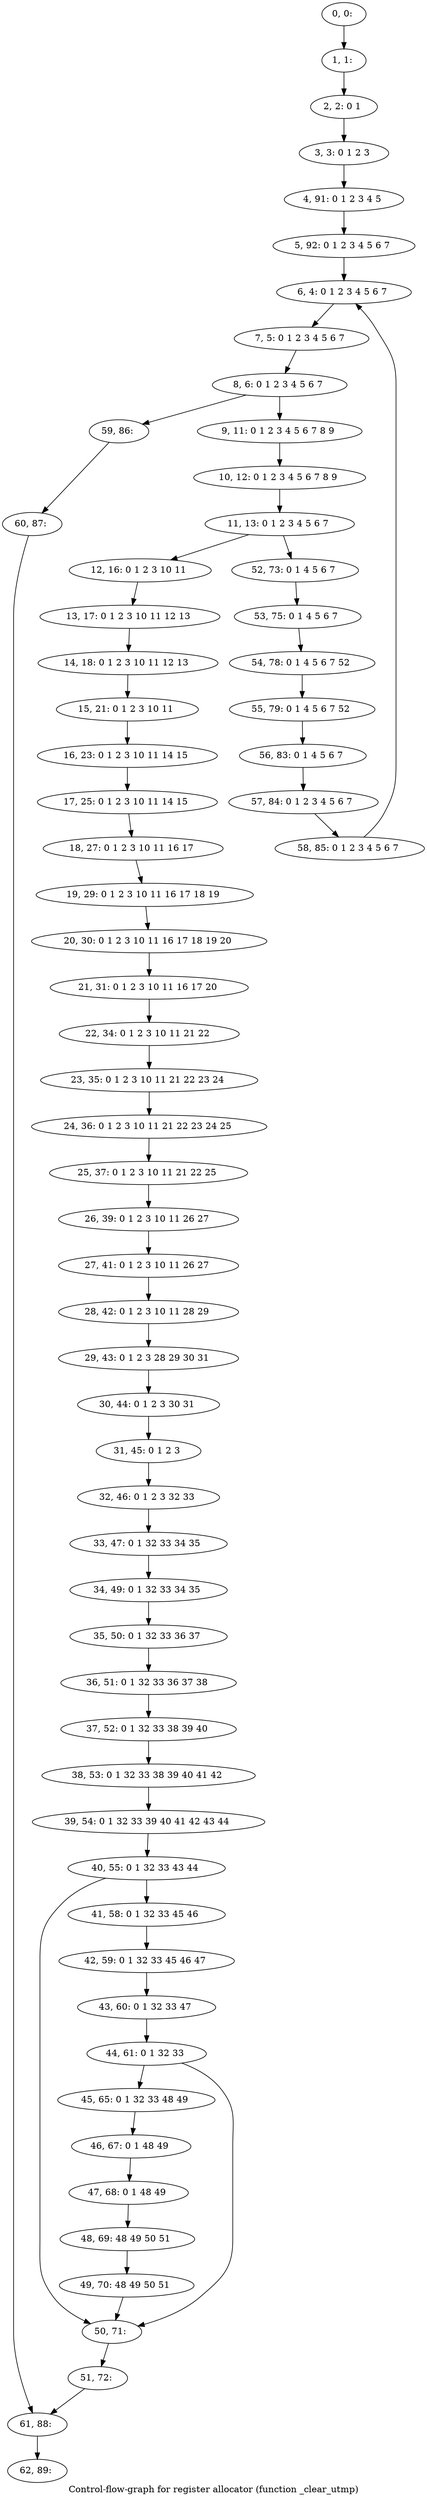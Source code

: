 digraph G {
graph [label="Control-flow-graph for register allocator (function _clear_utmp)"]
0[label="0, 0: "];
1[label="1, 1: "];
2[label="2, 2: 0 1 "];
3[label="3, 3: 0 1 2 3 "];
4[label="4, 91: 0 1 2 3 4 5 "];
5[label="5, 92: 0 1 2 3 4 5 6 7 "];
6[label="6, 4: 0 1 2 3 4 5 6 7 "];
7[label="7, 5: 0 1 2 3 4 5 6 7 "];
8[label="8, 6: 0 1 2 3 4 5 6 7 "];
9[label="9, 11: 0 1 2 3 4 5 6 7 8 9 "];
10[label="10, 12: 0 1 2 3 4 5 6 7 8 9 "];
11[label="11, 13: 0 1 2 3 4 5 6 7 "];
12[label="12, 16: 0 1 2 3 10 11 "];
13[label="13, 17: 0 1 2 3 10 11 12 13 "];
14[label="14, 18: 0 1 2 3 10 11 12 13 "];
15[label="15, 21: 0 1 2 3 10 11 "];
16[label="16, 23: 0 1 2 3 10 11 14 15 "];
17[label="17, 25: 0 1 2 3 10 11 14 15 "];
18[label="18, 27: 0 1 2 3 10 11 16 17 "];
19[label="19, 29: 0 1 2 3 10 11 16 17 18 19 "];
20[label="20, 30: 0 1 2 3 10 11 16 17 18 19 20 "];
21[label="21, 31: 0 1 2 3 10 11 16 17 20 "];
22[label="22, 34: 0 1 2 3 10 11 21 22 "];
23[label="23, 35: 0 1 2 3 10 11 21 22 23 24 "];
24[label="24, 36: 0 1 2 3 10 11 21 22 23 24 25 "];
25[label="25, 37: 0 1 2 3 10 11 21 22 25 "];
26[label="26, 39: 0 1 2 3 10 11 26 27 "];
27[label="27, 41: 0 1 2 3 10 11 26 27 "];
28[label="28, 42: 0 1 2 3 10 11 28 29 "];
29[label="29, 43: 0 1 2 3 28 29 30 31 "];
30[label="30, 44: 0 1 2 3 30 31 "];
31[label="31, 45: 0 1 2 3 "];
32[label="32, 46: 0 1 2 3 32 33 "];
33[label="33, 47: 0 1 32 33 34 35 "];
34[label="34, 49: 0 1 32 33 34 35 "];
35[label="35, 50: 0 1 32 33 36 37 "];
36[label="36, 51: 0 1 32 33 36 37 38 "];
37[label="37, 52: 0 1 32 33 38 39 40 "];
38[label="38, 53: 0 1 32 33 38 39 40 41 42 "];
39[label="39, 54: 0 1 32 33 39 40 41 42 43 44 "];
40[label="40, 55: 0 1 32 33 43 44 "];
41[label="41, 58: 0 1 32 33 45 46 "];
42[label="42, 59: 0 1 32 33 45 46 47 "];
43[label="43, 60: 0 1 32 33 47 "];
44[label="44, 61: 0 1 32 33 "];
45[label="45, 65: 0 1 32 33 48 49 "];
46[label="46, 67: 0 1 48 49 "];
47[label="47, 68: 0 1 48 49 "];
48[label="48, 69: 48 49 50 51 "];
49[label="49, 70: 48 49 50 51 "];
50[label="50, 71: "];
51[label="51, 72: "];
52[label="52, 73: 0 1 4 5 6 7 "];
53[label="53, 75: 0 1 4 5 6 7 "];
54[label="54, 78: 0 1 4 5 6 7 52 "];
55[label="55, 79: 0 1 4 5 6 7 52 "];
56[label="56, 83: 0 1 4 5 6 7 "];
57[label="57, 84: 0 1 2 3 4 5 6 7 "];
58[label="58, 85: 0 1 2 3 4 5 6 7 "];
59[label="59, 86: "];
60[label="60, 87: "];
61[label="61, 88: "];
62[label="62, 89: "];
0->1 ;
1->2 ;
2->3 ;
3->4 ;
4->5 ;
5->6 ;
6->7 ;
7->8 ;
8->9 ;
8->59 ;
9->10 ;
10->11 ;
11->12 ;
11->52 ;
12->13 ;
13->14 ;
14->15 ;
15->16 ;
16->17 ;
17->18 ;
18->19 ;
19->20 ;
20->21 ;
21->22 ;
22->23 ;
23->24 ;
24->25 ;
25->26 ;
26->27 ;
27->28 ;
28->29 ;
29->30 ;
30->31 ;
31->32 ;
32->33 ;
33->34 ;
34->35 ;
35->36 ;
36->37 ;
37->38 ;
38->39 ;
39->40 ;
40->41 ;
40->50 ;
41->42 ;
42->43 ;
43->44 ;
44->45 ;
44->50 ;
45->46 ;
46->47 ;
47->48 ;
48->49 ;
49->50 ;
50->51 ;
51->61 ;
52->53 ;
53->54 ;
54->55 ;
55->56 ;
56->57 ;
57->58 ;
58->6 ;
59->60 ;
60->61 ;
61->62 ;
}
